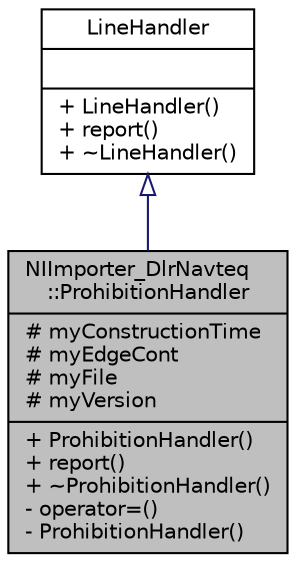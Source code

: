 digraph "NIImporter_DlrNavteq::ProhibitionHandler"
{
  edge [fontname="Helvetica",fontsize="10",labelfontname="Helvetica",labelfontsize="10"];
  node [fontname="Helvetica",fontsize="10",shape=record];
  Node0 [label="{NIImporter_DlrNavteq\l::ProhibitionHandler\n|# myConstructionTime\l# myEdgeCont\l# myFile\l# myVersion\l|+ ProhibitionHandler()\l+ report()\l+ ~ProhibitionHandler()\l- operator=()\l- ProhibitionHandler()\l}",height=0.2,width=0.4,color="black", fillcolor="grey75", style="filled", fontcolor="black"];
  Node1 -> Node0 [dir="back",color="midnightblue",fontsize="10",style="solid",arrowtail="onormal",fontname="Helvetica"];
  Node1 [label="{LineHandler\n||+ LineHandler()\l+ report()\l+ ~LineHandler()\l}",height=0.2,width=0.4,color="black", fillcolor="white", style="filled",URL="$d5/d60/class_line_handler.html",tooltip="Interface definition for a class which retrieves lines from a LineHandler. "];
}

